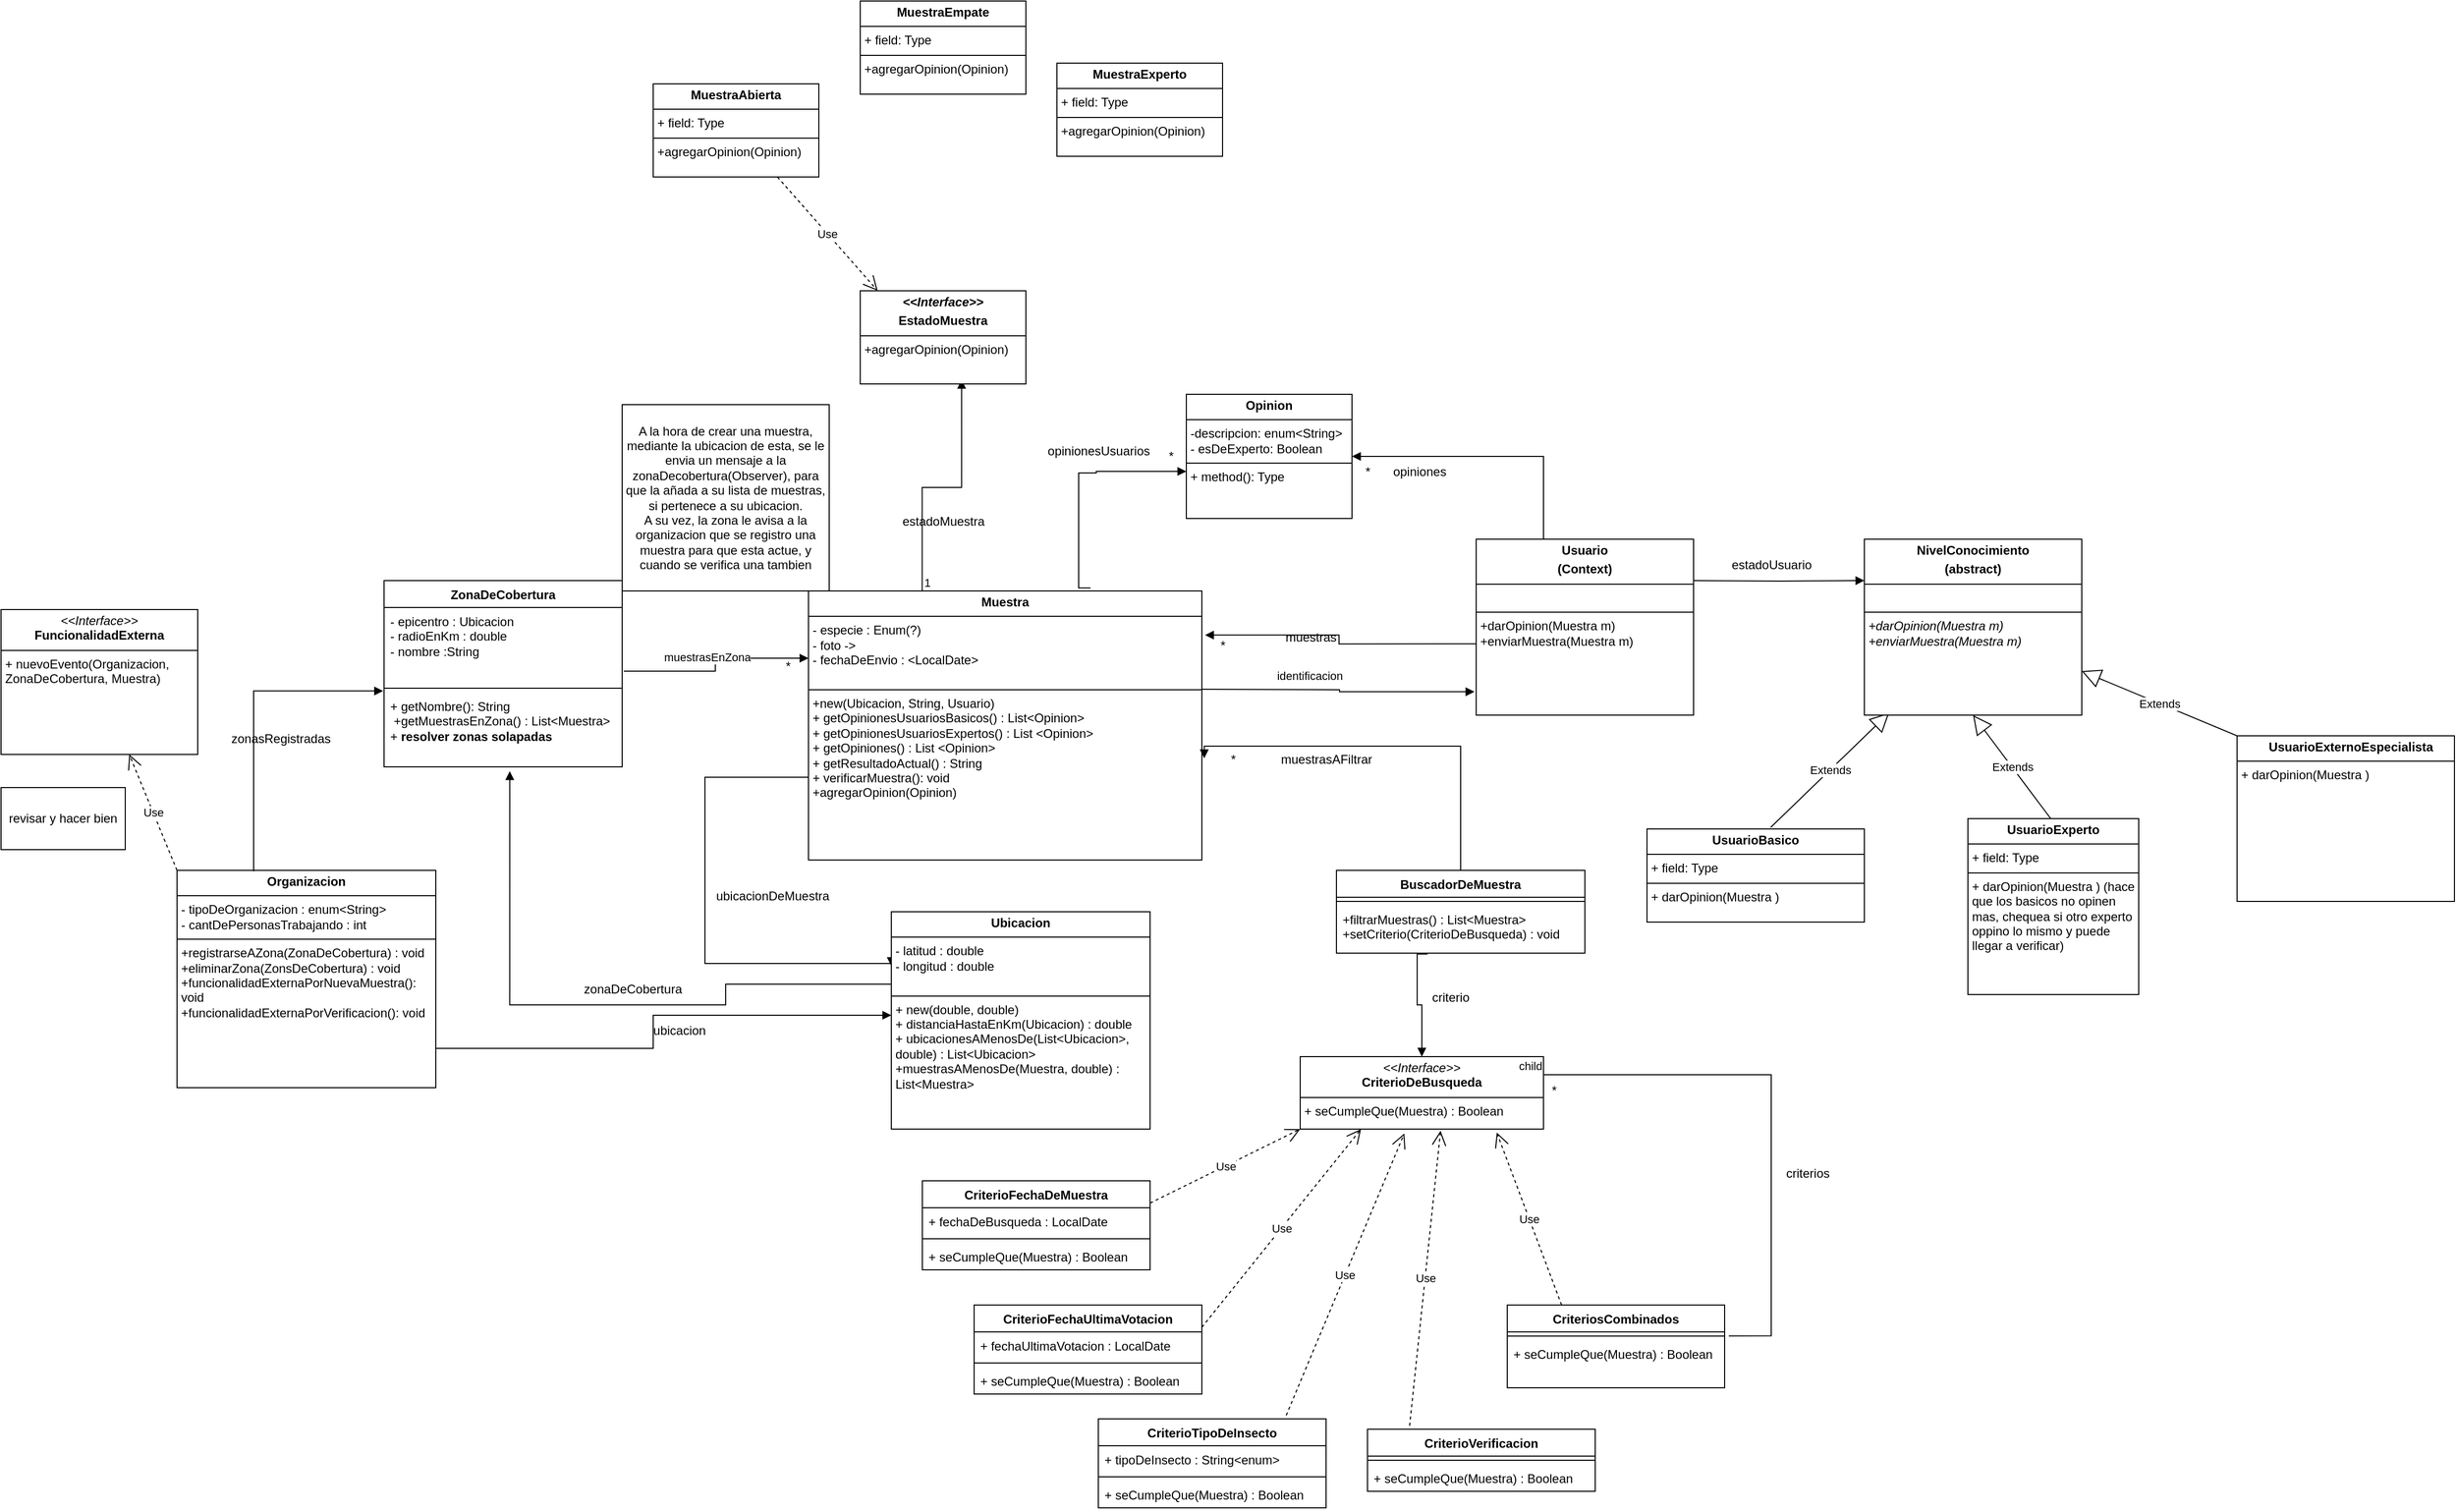 <mxfile version="27.1.1">
  <diagram name="Page-1" id="jhfdqh-tyM7XpAsOEEpZ">
    <mxGraphModel dx="2131" dy="1730" grid="1" gridSize="10" guides="1" tooltips="1" connect="1" arrows="1" fold="1" page="1" pageScale="1" pageWidth="850" pageHeight="1100" math="0" shadow="0">
      <root>
        <mxCell id="0" />
        <mxCell id="1" parent="0" />
        <mxCell id="4gVouVSnkJ0AU-x3zaor-5" value="&lt;p style=&quot;margin:0px;margin-top:4px;text-align:center;&quot;&gt;&lt;b&gt;Muestra&lt;/b&gt;&lt;/p&gt;&lt;hr size=&quot;1&quot; style=&quot;border-style:solid;&quot;&gt;&lt;p style=&quot;margin:0px;margin-left:4px;&quot;&gt;- especie : Enum(?)&lt;/p&gt;&lt;p style=&quot;margin:0px;margin-left:4px;&quot;&gt;- foto -&amp;gt;&amp;nbsp;&lt;/p&gt;&lt;p style=&quot;margin:0px;margin-left:4px;&quot;&gt;&lt;span style=&quot;background-color: transparent; color: light-dark(rgb(0, 0, 0), rgb(255, 255, 255));&quot;&gt;- fechaDeEnvio : &amp;lt;LocalDate&amp;gt;&lt;/span&gt;&lt;/p&gt;&lt;p style=&quot;margin:0px;margin-left:4px;&quot;&gt;&lt;br&gt;&lt;/p&gt;&lt;hr size=&quot;1&quot; style=&quot;border-style:solid;&quot;&gt;&lt;p style=&quot;margin:0px;margin-left:4px;&quot;&gt;+new(Ubicacion, String, Usuario)&lt;/p&gt;&lt;p style=&quot;margin:0px;margin-left:4px;&quot;&gt;+ getOpinionesUsuariosBasicos() : List&amp;lt;Opinion&amp;gt;&lt;/p&gt;&lt;p style=&quot;margin:0px;margin-left:4px;&quot;&gt;+ getOpinionesUsuariosExpertos() : List &amp;lt;Opinion&amp;gt;&lt;/p&gt;&lt;p style=&quot;margin:0px;margin-left:4px;&quot;&gt;+ getOpiniones() :&amp;nbsp;&lt;span style=&quot;background-color: transparent; color: light-dark(rgb(0, 0, 0), rgb(255, 255, 255));&quot;&gt;List &amp;lt;Opinion&amp;gt;&lt;/span&gt;&lt;/p&gt;&lt;p style=&quot;margin:0px;margin-left:4px;&quot;&gt;+ getResultadoActual() : String&lt;/p&gt;&lt;p style=&quot;margin:0px;margin-left:4px;&quot;&gt;+ verificarMuestra(): void&amp;nbsp;&lt;/p&gt;&lt;p style=&quot;margin:0px;margin-left:4px;&quot;&gt;+agregarOpinion(Opinion)&lt;/p&gt;" style="verticalAlign=top;align=left;overflow=fill;html=1;whiteSpace=wrap;" vertex="1" parent="1">
          <mxGeometry x="-20" y="90" width="380" height="260" as="geometry" />
        </mxCell>
        <mxCell id="4gVouVSnkJ0AU-x3zaor-7" value="&lt;p style=&quot;margin:0px;margin-top:4px;text-align:center;&quot;&gt;&lt;b&gt;UsuarioBasico&lt;/b&gt;&lt;/p&gt;&lt;hr size=&quot;1&quot; style=&quot;border-style:solid;&quot;&gt;&lt;p style=&quot;margin:0px;margin-left:4px;&quot;&gt;+ field: Type&lt;/p&gt;&lt;hr size=&quot;1&quot; style=&quot;border-style:solid;&quot;&gt;&lt;p style=&quot;margin:0px;margin-left:4px;&quot;&gt;+ darOpinion(Muestra )&lt;/p&gt;" style="verticalAlign=top;align=left;overflow=fill;html=1;whiteSpace=wrap;" vertex="1" parent="1">
          <mxGeometry x="790" y="320" width="210" height="90" as="geometry" />
        </mxCell>
        <mxCell id="4gVouVSnkJ0AU-x3zaor-8" value="&lt;p style=&quot;margin:0px;margin-top:4px;text-align:center;&quot;&gt;&lt;b&gt;UsuarioExperto&lt;/b&gt;&lt;/p&gt;&lt;hr size=&quot;1&quot; style=&quot;border-style:solid;&quot;&gt;&lt;p style=&quot;margin:0px;margin-left:4px;&quot;&gt;+ field: Type&lt;/p&gt;&lt;hr size=&quot;1&quot; style=&quot;border-style:solid;&quot;&gt;&lt;p style=&quot;margin:0px;margin-left:4px;&quot;&gt;+ darOpinion(Muestra ) (hace que los basicos no opinen mas, chequea si otro experto oppino lo mismo y puede llegar a verificar)&lt;/p&gt;" style="verticalAlign=top;align=left;overflow=fill;html=1;whiteSpace=wrap;" vertex="1" parent="1">
          <mxGeometry x="1100" y="310" width="165" height="170" as="geometry" />
        </mxCell>
        <mxCell id="4gVouVSnkJ0AU-x3zaor-9" value="&lt;p style=&quot;margin:0px;margin-top:4px;text-align:center;&quot;&gt;&lt;b&gt;Opinion&lt;/b&gt;&lt;/p&gt;&lt;hr size=&quot;1&quot; style=&quot;border-style:solid;&quot;&gt;&lt;p style=&quot;margin:0px;margin-left:4px;&quot;&gt;-descripcion: enum&amp;lt;String&amp;gt;&lt;/p&gt;&lt;p style=&quot;margin:0px;margin-left:4px;&quot;&gt;- esDeExperto: Boolean&lt;/p&gt;&lt;hr size=&quot;1&quot; style=&quot;border-style:solid;&quot;&gt;&lt;p style=&quot;margin:0px;margin-left:4px;&quot;&gt;+ method(): Type&lt;/p&gt;" style="verticalAlign=top;align=left;overflow=fill;html=1;whiteSpace=wrap;" vertex="1" parent="1">
          <mxGeometry x="345" y="-100" width="160" height="120" as="geometry" />
        </mxCell>
        <mxCell id="4gVouVSnkJ0AU-x3zaor-10" value="Extends" style="endArrow=block;endSize=16;endFill=0;html=1;rounded=0;entryX=0.114;entryY=0.987;entryDx=0;entryDy=0;entryPerimeter=0;exitX=0.569;exitY=-0.017;exitDx=0;exitDy=0;exitPerimeter=0;" edge="1" parent="1" source="4gVouVSnkJ0AU-x3zaor-7" target="4gVouVSnkJ0AU-x3zaor-50">
          <mxGeometry width="160" relative="1" as="geometry">
            <mxPoint x="920" y="320" as="sourcePoint" />
            <mxPoint x="1018.35" y="210" as="targetPoint" />
          </mxGeometry>
        </mxCell>
        <mxCell id="4gVouVSnkJ0AU-x3zaor-11" value="Extends" style="endArrow=block;endSize=16;endFill=0;html=1;rounded=0;entryX=0.5;entryY=1;entryDx=0;entryDy=0;" edge="1" parent="1" target="4gVouVSnkJ0AU-x3zaor-50">
          <mxGeometry width="160" relative="1" as="geometry">
            <mxPoint x="1180" y="310" as="sourcePoint" />
            <mxPoint x="890.0" y="190" as="targetPoint" />
          </mxGeometry>
        </mxCell>
        <mxCell id="4gVouVSnkJ0AU-x3zaor-12" value="" style="endArrow=block;endFill=1;html=1;edgeStyle=orthogonalEdgeStyle;align=left;verticalAlign=top;rounded=0;entryX=-0.008;entryY=0.867;entryDx=0;entryDy=0;entryPerimeter=0;" edge="1" parent="1" target="4gVouVSnkJ0AU-x3zaor-44">
          <mxGeometry x="-1" relative="1" as="geometry">
            <mxPoint x="360" y="185" as="sourcePoint" />
            <mxPoint x="620" y="180.5" as="targetPoint" />
          </mxGeometry>
        </mxCell>
        <mxCell id="4gVouVSnkJ0AU-x3zaor-14" value="identificacion" style="edgeLabel;html=1;align=center;verticalAlign=middle;resizable=0;points=[];" vertex="1" connectable="0" parent="4gVouVSnkJ0AU-x3zaor-12">
          <mxGeometry x="-0.371" y="3" relative="1" as="geometry">
            <mxPoint x="20" y="-11" as="offset" />
          </mxGeometry>
        </mxCell>
        <mxCell id="4gVouVSnkJ0AU-x3zaor-15" value="" style="endArrow=block;endFill=1;html=1;edgeStyle=orthogonalEdgeStyle;align=left;verticalAlign=top;rounded=0;entryX=1;entryY=0.5;entryDx=0;entryDy=0;exitX=0.346;exitY=0.005;exitDx=0;exitDy=0;exitPerimeter=0;" edge="1" parent="1" source="4gVouVSnkJ0AU-x3zaor-44" target="4gVouVSnkJ0AU-x3zaor-9">
          <mxGeometry x="-1" relative="1" as="geometry">
            <mxPoint x="690" y="70" as="sourcePoint" />
            <mxPoint x="665" y="-40" as="targetPoint" />
            <Array as="points">
              <mxPoint x="690" y="41" />
              <mxPoint x="690" y="-40" />
            </Array>
          </mxGeometry>
        </mxCell>
        <mxCell id="4gVouVSnkJ0AU-x3zaor-17" value="opiniones" style="text;html=1;align=center;verticalAlign=middle;resizable=0;points=[];autosize=1;strokeColor=none;fillColor=none;" vertex="1" parent="1">
          <mxGeometry x="535" y="-40" width="70" height="30" as="geometry" />
        </mxCell>
        <mxCell id="4gVouVSnkJ0AU-x3zaor-18" value="*" style="text;html=1;align=center;verticalAlign=middle;resizable=0;points=[];autosize=1;strokeColor=none;fillColor=none;" vertex="1" parent="1">
          <mxGeometry x="505" y="-40" width="30" height="30" as="geometry" />
        </mxCell>
        <mxCell id="4gVouVSnkJ0AU-x3zaor-19" value="1" style="text;html=1;align=center;verticalAlign=middle;resizable=0;points=[];autosize=1;strokeColor=none;fillColor=none;" vertex="1" parent="1">
          <mxGeometry x="660" y="30" width="30" height="30" as="geometry" />
        </mxCell>
        <mxCell id="4gVouVSnkJ0AU-x3zaor-21" value="" style="endArrow=block;endFill=1;html=1;edgeStyle=orthogonalEdgeStyle;align=left;verticalAlign=top;rounded=0;exitX=0.717;exitY=-0.011;exitDx=0;exitDy=0;exitPerimeter=0;" edge="1" parent="1" source="4gVouVSnkJ0AU-x3zaor-5">
          <mxGeometry x="-1" relative="1" as="geometry">
            <mxPoint x="240" y="80" as="sourcePoint" />
            <mxPoint x="345" y="-25.5" as="targetPoint" />
            <Array as="points">
              <mxPoint x="241" y="87" />
              <mxPoint x="241" y="-24" />
              <mxPoint x="258" y="-24" />
              <mxPoint x="258" y="-25" />
            </Array>
          </mxGeometry>
        </mxCell>
        <mxCell id="4gVouVSnkJ0AU-x3zaor-23" value="opinionesUsuarios" style="text;html=1;align=center;verticalAlign=middle;resizable=0;points=[];autosize=1;strokeColor=none;fillColor=none;" vertex="1" parent="1">
          <mxGeometry x="200" y="-60" width="120" height="30" as="geometry" />
        </mxCell>
        <mxCell id="4gVouVSnkJ0AU-x3zaor-24" value="*" style="text;html=1;align=center;verticalAlign=middle;resizable=0;points=[];autosize=1;strokeColor=none;fillColor=none;" vertex="1" parent="1">
          <mxGeometry x="315" y="-55" width="30" height="30" as="geometry" />
        </mxCell>
        <mxCell id="4gVouVSnkJ0AU-x3zaor-25" value="" style="endArrow=block;endFill=1;html=1;edgeStyle=orthogonalEdgeStyle;align=left;verticalAlign=top;rounded=0;exitX=0.006;exitY=0.595;exitDx=0;exitDy=0;exitPerimeter=0;entryX=1.008;entryY=0.164;entryDx=0;entryDy=0;entryPerimeter=0;" edge="1" parent="1" source="4gVouVSnkJ0AU-x3zaor-44" target="4gVouVSnkJ0AU-x3zaor-5">
          <mxGeometry x="-1" relative="1" as="geometry">
            <mxPoint x="619.68" y="136.7" as="sourcePoint" />
            <mxPoint x="550" y="130" as="targetPoint" />
          </mxGeometry>
        </mxCell>
        <mxCell id="4gVouVSnkJ0AU-x3zaor-27" value="muestras" style="text;html=1;align=center;verticalAlign=middle;resizable=0;points=[];autosize=1;strokeColor=none;fillColor=none;" vertex="1" parent="1">
          <mxGeometry x="430" y="120" width="70" height="30" as="geometry" />
        </mxCell>
        <mxCell id="4gVouVSnkJ0AU-x3zaor-28" value="*" style="text;html=1;align=center;verticalAlign=middle;resizable=0;points=[];autosize=1;strokeColor=none;fillColor=none;" vertex="1" parent="1">
          <mxGeometry x="365" y="128" width="30" height="30" as="geometry" />
        </mxCell>
        <mxCell id="4gVouVSnkJ0AU-x3zaor-29" value="&lt;p style=&quot;margin:0px;margin-top:4px;text-align:center;&quot;&gt;&lt;/p&gt;&lt;p style=&quot;margin:0px;margin-left:4px;&quot;&gt;&lt;b&gt;&lt;span style=&quot;white-space: pre;&quot;&gt;&#x9;&lt;/span&gt;UsuarioExternoEspecialista&lt;/b&gt;&lt;/p&gt;&lt;hr size=&quot;1&quot; style=&quot;border-style:solid;&quot;&gt;&lt;p style=&quot;margin:0px;margin-left:4px;&quot;&gt;+ darOpinion(Muestra )&lt;/p&gt;" style="verticalAlign=top;align=left;overflow=fill;html=1;whiteSpace=wrap;" vertex="1" parent="1">
          <mxGeometry x="1360" y="230" width="210" height="160" as="geometry" />
        </mxCell>
        <mxCell id="4gVouVSnkJ0AU-x3zaor-30" value="Extends" style="endArrow=block;endSize=16;endFill=0;html=1;rounded=0;entryX=1;entryY=0.75;entryDx=0;entryDy=0;exitX=0;exitY=0;exitDx=0;exitDy=0;" edge="1" parent="1" source="4gVouVSnkJ0AU-x3zaor-29" target="4gVouVSnkJ0AU-x3zaor-50">
          <mxGeometry width="160" relative="1" as="geometry">
            <mxPoint x="1110" y="340" as="sourcePoint" />
            <mxPoint x="930" y="260" as="targetPoint" />
          </mxGeometry>
        </mxCell>
        <mxCell id="4gVouVSnkJ0AU-x3zaor-35" value="&lt;p style=&quot;margin:0px;margin-top:4px;text-align:center;&quot;&gt;&lt;b&gt;Organizacion&lt;/b&gt;&lt;/p&gt;&lt;hr size=&quot;1&quot; style=&quot;border-style:solid;&quot;&gt;&lt;p style=&quot;margin:0px;margin-left:4px;&quot;&gt;- tipoDeOrganizacion : enum&amp;lt;String&amp;gt;&lt;/p&gt;&lt;p style=&quot;margin:0px;margin-left:4px;&quot;&gt;- cantDePersonasTrabajando : int&amp;nbsp;&lt;/p&gt;&lt;hr size=&quot;1&quot; style=&quot;border-style:solid;&quot;&gt;&lt;p style=&quot;margin:0px;margin-left:4px;&quot;&gt;+registrarseAZona(ZonaDeCobertura) : void&amp;nbsp;&lt;/p&gt;&lt;p style=&quot;margin:0px;margin-left:4px;&quot;&gt;+eliminarZona(ZonsDeCobertura) : void&amp;nbsp;&lt;/p&gt;&lt;p style=&quot;margin:0px;margin-left:4px;&quot;&gt;+funcionalidadExternaPorNuevaMuestra(): void&lt;/p&gt;&lt;p style=&quot;margin:0px;margin-left:4px;&quot;&gt;+funcionalidadExternaPorVerificacion(): void&lt;/p&gt;&lt;p style=&quot;margin:0px;margin-left:4px;&quot;&gt;&lt;br&gt;&lt;/p&gt;" style="verticalAlign=top;align=left;overflow=fill;html=1;whiteSpace=wrap;" vertex="1" parent="1">
          <mxGeometry x="-630" y="360" width="250" height="210" as="geometry" />
        </mxCell>
        <mxCell id="4gVouVSnkJ0AU-x3zaor-38" value="ubicacion" style="text;html=1;align=center;verticalAlign=middle;resizable=0;points=[];autosize=1;strokeColor=none;fillColor=none;" vertex="1" parent="1">
          <mxGeometry x="-180" y="500" width="70" height="30" as="geometry" />
        </mxCell>
        <mxCell id="4gVouVSnkJ0AU-x3zaor-40" value="" style="endArrow=block;endFill=1;html=1;edgeStyle=orthogonalEdgeStyle;align=left;verticalAlign=top;rounded=0;exitX=0;exitY=0.75;exitDx=0;exitDy=0;entryX=0;entryY=0.25;entryDx=0;entryDy=0;" edge="1" parent="1" source="4gVouVSnkJ0AU-x3zaor-5" target="4gVouVSnkJ0AU-x3zaor-39">
          <mxGeometry x="-1" relative="1" as="geometry">
            <mxPoint x="-240" y="35" as="sourcePoint" />
            <mxPoint x="-10" y="450" as="targetPoint" />
            <Array as="points">
              <mxPoint x="-120" y="270" />
              <mxPoint x="-120" y="450" />
              <mxPoint x="60" y="450" />
            </Array>
          </mxGeometry>
        </mxCell>
        <mxCell id="4gVouVSnkJ0AU-x3zaor-42" value="ubicacionDeMuestra" style="text;html=1;align=center;verticalAlign=middle;resizable=0;points=[];autosize=1;strokeColor=none;fillColor=none;" vertex="1" parent="1">
          <mxGeometry x="-120" y="370" width="130" height="30" as="geometry" />
        </mxCell>
        <mxCell id="4gVouVSnkJ0AU-x3zaor-44" value="&lt;p style=&quot;margin:0px;margin-top:4px;text-align:center;&quot;&gt;&lt;b&gt;Usuario&lt;/b&gt;&lt;/p&gt;&lt;p style=&quot;margin:0px;margin-top:4px;text-align:center;&quot;&gt;&lt;b&gt;(Context)&lt;/b&gt;&lt;/p&gt;&lt;hr size=&quot;1&quot; style=&quot;border-style:solid;&quot;&gt;&lt;p style=&quot;margin:0px;margin-left:4px;&quot;&gt;&lt;br&gt;&lt;/p&gt;&lt;hr size=&quot;1&quot; style=&quot;border-style:solid;&quot;&gt;&lt;p style=&quot;margin: 0px 0px 0px 4px;&quot;&gt;+darOpinion(Muestra m)&lt;/p&gt;&lt;p style=&quot;margin: 0px 0px 0px 4px;&quot;&gt;+enviarMuestra(Muestra m)&lt;/p&gt;" style="verticalAlign=top;align=left;overflow=fill;html=1;whiteSpace=wrap;" vertex="1" parent="1">
          <mxGeometry x="625" y="40" width="210" height="170" as="geometry" />
        </mxCell>
        <mxCell id="4gVouVSnkJ0AU-x3zaor-45" value="" style="endArrow=block;endFill=1;html=1;edgeStyle=orthogonalEdgeStyle;align=left;verticalAlign=top;rounded=0;entryX=0;entryY=0.235;entryDx=0;entryDy=0;entryPerimeter=0;" edge="1" parent="1" target="4gVouVSnkJ0AU-x3zaor-50">
          <mxGeometry x="-1" relative="1" as="geometry">
            <mxPoint x="835" y="80" as="sourcePoint" />
            <mxPoint x="995" y="80" as="targetPoint" />
          </mxGeometry>
        </mxCell>
        <mxCell id="4gVouVSnkJ0AU-x3zaor-48" value="estadoUsuario" style="text;html=1;align=center;verticalAlign=middle;resizable=0;points=[];autosize=1;strokeColor=none;fillColor=none;" vertex="1" parent="1">
          <mxGeometry x="860" y="50" width="100" height="30" as="geometry" />
        </mxCell>
        <mxCell id="4gVouVSnkJ0AU-x3zaor-50" value="&lt;p style=&quot;margin:0px;margin-top:4px;text-align:center;&quot;&gt;&lt;b&gt;NivelConocimiento&lt;/b&gt;&lt;/p&gt;&lt;p style=&quot;margin:0px;margin-top:4px;text-align:center;&quot;&gt;&lt;b&gt;(abstract)&lt;/b&gt;&lt;/p&gt;&lt;hr size=&quot;1&quot; style=&quot;border-style:solid;&quot;&gt;&lt;p style=&quot;margin:0px;margin-left:4px;&quot;&gt;&lt;br&gt;&lt;/p&gt;&lt;hr size=&quot;1&quot; style=&quot;border-style:solid;&quot;&gt;&lt;p style=&quot;margin: 0px 0px 0px 4px;&quot;&gt;&lt;i&gt;+darOpinion(Muestra m)&lt;/i&gt;&lt;/p&gt;&lt;p style=&quot;margin: 0px 0px 0px 4px;&quot;&gt;&lt;i&gt;+enviarMuestra(Muestra m)&lt;/i&gt;&lt;/p&gt;" style="verticalAlign=top;align=left;overflow=fill;html=1;whiteSpace=wrap;" vertex="1" parent="1">
          <mxGeometry x="1000" y="40" width="210" height="170" as="geometry" />
        </mxCell>
        <mxCell id="4gVouVSnkJ0AU-x3zaor-51" value="" style="endArrow=block;endFill=1;html=1;edgeStyle=orthogonalEdgeStyle;align=left;verticalAlign=top;rounded=0;" edge="1" parent="1" target="4gVouVSnkJ0AU-x3zaor-39">
          <mxGeometry x="-1" relative="1" as="geometry">
            <mxPoint x="-380" y="510" as="sourcePoint" />
            <mxPoint x="-190" y="-70" as="targetPoint" />
            <Array as="points">
              <mxPoint x="-170" y="532" />
              <mxPoint x="-170" y="500" />
            </Array>
          </mxGeometry>
        </mxCell>
        <mxCell id="4gVouVSnkJ0AU-x3zaor-39" value="&lt;p style=&quot;margin:0px;margin-top:4px;text-align:center;&quot;&gt;&lt;b&gt;Ubicacion&lt;/b&gt;&lt;/p&gt;&lt;hr size=&quot;1&quot; style=&quot;border-style:solid;&quot;&gt;&lt;p style=&quot;margin:0px;margin-left:4px;&quot;&gt;&lt;span style=&quot;background-color: transparent; color: light-dark(rgb(0, 0, 0), rgb(255, 255, 255));&quot;&gt;- latitud : double&amp;nbsp;&lt;/span&gt;&lt;/p&gt;&lt;p style=&quot;margin:0px;margin-left:4px;&quot;&gt;&lt;span style=&quot;background-color: transparent; color: light-dark(rgb(0, 0, 0), rgb(255, 255, 255));&quot;&gt;- longitud : double&lt;/span&gt;&lt;/p&gt;&lt;p style=&quot;margin:0px;margin-left:4px;&quot;&gt;&lt;br&gt;&lt;/p&gt;&lt;hr size=&quot;1&quot; style=&quot;border-style:solid;&quot;&gt;&lt;p style=&quot;margin:0px;margin-left:4px;&quot;&gt;+ new(double, double)&amp;nbsp;&lt;/p&gt;&lt;p style=&quot;margin:0px;margin-left:4px;&quot;&gt;+ distanciaHastaEnKm(Ubicacion) : double&lt;/p&gt;&lt;p style=&quot;margin:0px;margin-left:4px;&quot;&gt;+ ubicacionesAMenosDe(List&amp;lt;Ubicacion&amp;gt;, double) : List&amp;lt;Ubicacion&amp;gt;&lt;/p&gt;&lt;p style=&quot;margin:0px;margin-left:4px;&quot;&gt;+muestrasAMenosDe(Muestra, double) : List&amp;lt;Muestra&amp;gt;&lt;/p&gt;" style="verticalAlign=top;align=left;overflow=fill;html=1;whiteSpace=wrap;" vertex="1" parent="1">
          <mxGeometry x="60" y="400" width="250" height="210" as="geometry" />
        </mxCell>
        <mxCell id="4gVouVSnkJ0AU-x3zaor-56" value="ZonaDeCobertura" style="swimlane;fontStyle=1;align=center;verticalAlign=top;childLayout=stackLayout;horizontal=1;startSize=26;horizontalStack=0;resizeParent=1;resizeParentMax=0;resizeLast=0;collapsible=1;marginBottom=0;whiteSpace=wrap;html=1;" vertex="1" parent="1">
          <mxGeometry x="-430" y="80" width="230" height="180" as="geometry" />
        </mxCell>
        <mxCell id="4gVouVSnkJ0AU-x3zaor-57" value="- epicentro : Ubicacion&amp;nbsp;&lt;div&gt;- radioEnKm : double&lt;/div&gt;&lt;div&gt;- nombre :String&lt;/div&gt;&lt;div&gt;&lt;br&gt;&lt;/div&gt;" style="text;strokeColor=none;fillColor=none;align=left;verticalAlign=top;spacingLeft=4;spacingRight=4;overflow=hidden;rotatable=0;points=[[0,0.5],[1,0.5]];portConstraint=eastwest;whiteSpace=wrap;html=1;" vertex="1" parent="4gVouVSnkJ0AU-x3zaor-56">
          <mxGeometry y="26" width="230" height="74" as="geometry" />
        </mxCell>
        <mxCell id="4gVouVSnkJ0AU-x3zaor-58" value="" style="line;strokeWidth=1;fillColor=none;align=left;verticalAlign=middle;spacingTop=-1;spacingLeft=3;spacingRight=3;rotatable=0;labelPosition=right;points=[];portConstraint=eastwest;strokeColor=inherit;" vertex="1" parent="4gVouVSnkJ0AU-x3zaor-56">
          <mxGeometry y="100" width="230" height="8" as="geometry" />
        </mxCell>
        <mxCell id="4gVouVSnkJ0AU-x3zaor-59" value="+ getNombre(): String&lt;div&gt;&amp;nbsp;+getMuestrasEnZona() : List&amp;lt;Muestra&amp;gt;&lt;/div&gt;&lt;div&gt;+ &lt;b&gt;resolver zonas solapadas&lt;/b&gt;&lt;/div&gt;" style="text;strokeColor=none;fillColor=none;align=left;verticalAlign=top;spacingLeft=4;spacingRight=4;overflow=hidden;rotatable=0;points=[[0,0.5],[1,0.5]];portConstraint=eastwest;whiteSpace=wrap;html=1;" vertex="1" parent="4gVouVSnkJ0AU-x3zaor-56">
          <mxGeometry y="108" width="230" height="72" as="geometry" />
        </mxCell>
        <mxCell id="4gVouVSnkJ0AU-x3zaor-60" value="&lt;div style=&quot;&quot;&gt;&lt;span style=&quot;background-color: transparent; color: light-dark(rgb(0, 0, 0), rgb(255, 255, 255));&quot;&gt;A la hora de crear una muestra, mediante la ubicacion de esta, se le envia un mensaje a la zonaDecobertura(Observer), para que la añada a su lista de muestras, si pertenece a su ubicacion.&lt;br&gt;A su vez, la zona le avisa a la organizacion que se registro una muestra para que esta actue, y cuando se verifica una tambien&lt;/span&gt;&lt;/div&gt;" style="whiteSpace=wrap;html=1;align=center;" vertex="1" parent="1">
          <mxGeometry x="-200" y="-90" width="200" height="180" as="geometry" />
        </mxCell>
        <mxCell id="4gVouVSnkJ0AU-x3zaor-61" value="" style="endArrow=block;endFill=1;html=1;edgeStyle=orthogonalEdgeStyle;align=left;verticalAlign=top;rounded=0;entryX=0;entryY=0.25;entryDx=0;entryDy=0;exitX=1.007;exitY=0.831;exitDx=0;exitDy=0;exitPerimeter=0;" edge="1" parent="1" source="4gVouVSnkJ0AU-x3zaor-57" target="4gVouVSnkJ0AU-x3zaor-5">
          <mxGeometry x="-1" relative="1" as="geometry">
            <mxPoint x="-210" y="156" as="sourcePoint" />
            <mxPoint x="53" y="158" as="targetPoint" />
          </mxGeometry>
        </mxCell>
        <mxCell id="4gVouVSnkJ0AU-x3zaor-62" value="muestrasEnZona" style="edgeLabel;html=1;align=center;verticalAlign=middle;resizable=0;points=[];" vertex="1" connectable="0" parent="4gVouVSnkJ0AU-x3zaor-61">
          <mxGeometry x="-0.371" y="3" relative="1" as="geometry">
            <mxPoint x="20" y="-11" as="offset" />
          </mxGeometry>
        </mxCell>
        <mxCell id="4gVouVSnkJ0AU-x3zaor-63" value="*" style="text;html=1;align=center;verticalAlign=middle;resizable=0;points=[];autosize=1;strokeColor=none;fillColor=none;" vertex="1" parent="1">
          <mxGeometry x="-55" y="148" width="30" height="30" as="geometry" />
        </mxCell>
        <mxCell id="4gVouVSnkJ0AU-x3zaor-64" value="" style="endArrow=block;endFill=1;html=1;edgeStyle=orthogonalEdgeStyle;align=left;verticalAlign=top;rounded=0;exitX=0;exitY=0.5;exitDx=0;exitDy=0;entryX=0.528;entryY=1.058;entryDx=0;entryDy=0;entryPerimeter=0;" edge="1" parent="1" source="4gVouVSnkJ0AU-x3zaor-39" target="4gVouVSnkJ0AU-x3zaor-59">
          <mxGeometry x="-1" relative="1" as="geometry">
            <mxPoint x="-100" y="492" as="sourcePoint" />
            <mxPoint x="-350" y="550" as="targetPoint" />
            <Array as="points">
              <mxPoint x="60" y="470" />
              <mxPoint x="-100" y="470" />
              <mxPoint x="-100" y="490" />
              <mxPoint x="-309" y="490" />
            </Array>
          </mxGeometry>
        </mxCell>
        <mxCell id="4gVouVSnkJ0AU-x3zaor-65" value="zonaDeCobertura" style="text;html=1;align=center;verticalAlign=middle;resizable=0;points=[];autosize=1;strokeColor=none;fillColor=none;" vertex="1" parent="1">
          <mxGeometry x="-250" y="460" width="120" height="30" as="geometry" />
        </mxCell>
        <mxCell id="4gVouVSnkJ0AU-x3zaor-66" value="" style="endArrow=block;endFill=1;html=1;edgeStyle=orthogonalEdgeStyle;align=left;verticalAlign=top;rounded=0;exitX=0.296;exitY=0.004;exitDx=0;exitDy=0;exitPerimeter=0;entryX=-0.004;entryY=-0.019;entryDx=0;entryDy=0;entryPerimeter=0;" edge="1" parent="1" source="4gVouVSnkJ0AU-x3zaor-35" target="4gVouVSnkJ0AU-x3zaor-59">
          <mxGeometry x="-1" relative="1" as="geometry">
            <mxPoint x="-580" y="310" as="sourcePoint" />
            <mxPoint x="-460" y="180" as="targetPoint" />
            <Array as="points">
              <mxPoint x="-556" y="187" />
            </Array>
          </mxGeometry>
        </mxCell>
        <mxCell id="4gVouVSnkJ0AU-x3zaor-68" value="zonasRegistradas" style="text;html=1;align=center;verticalAlign=middle;resizable=0;points=[];autosize=1;strokeColor=none;fillColor=none;" vertex="1" parent="1">
          <mxGeometry x="-590" y="218" width="120" height="30" as="geometry" />
        </mxCell>
        <mxCell id="4gVouVSnkJ0AU-x3zaor-69" value="Use" style="endArrow=open;endSize=12;dashed=1;html=1;rounded=0;exitX=0;exitY=0;exitDx=0;exitDy=0;" edge="1" parent="1" source="4gVouVSnkJ0AU-x3zaor-35" target="4gVouVSnkJ0AU-x3zaor-70">
          <mxGeometry width="160" relative="1" as="geometry">
            <mxPoint x="-760" y="270" as="sourcePoint" />
            <mxPoint x="-640" y="230" as="targetPoint" />
          </mxGeometry>
        </mxCell>
        <mxCell id="4gVouVSnkJ0AU-x3zaor-70" value="&lt;p style=&quot;margin:0px;margin-top:4px;text-align:center;&quot;&gt;&lt;i&gt;&amp;lt;&amp;lt;Interface&amp;gt;&amp;gt;&lt;/i&gt;&lt;br&gt;&lt;b&gt;FuncionalidadExterna&lt;/b&gt;&lt;/p&gt;&lt;hr size=&quot;1&quot; style=&quot;border-style:solid;&quot;&gt;&lt;p style=&quot;margin:0px;margin-left:4px;&quot;&gt;+ nuevoEvento(Organizacion, ZonaDeCobertura, Muestra)&lt;/p&gt;" style="verticalAlign=top;align=left;overflow=fill;html=1;whiteSpace=wrap;" vertex="1" parent="1">
          <mxGeometry x="-800.0" y="108" width="190" height="140" as="geometry" />
        </mxCell>
        <mxCell id="4gVouVSnkJ0AU-x3zaor-73" value="revisar y hacer bien" style="whiteSpace=wrap;html=1;" vertex="1" parent="1">
          <mxGeometry x="-800" y="280" width="120" height="60" as="geometry" />
        </mxCell>
        <mxCell id="4gVouVSnkJ0AU-x3zaor-78" value="BuscadorDeMuestra" style="swimlane;fontStyle=1;align=center;verticalAlign=top;childLayout=stackLayout;horizontal=1;startSize=26;horizontalStack=0;resizeParent=1;resizeParentMax=0;resizeLast=0;collapsible=1;marginBottom=0;whiteSpace=wrap;html=1;" vertex="1" parent="1">
          <mxGeometry x="490" y="360" width="240" height="80" as="geometry" />
        </mxCell>
        <mxCell id="4gVouVSnkJ0AU-x3zaor-80" value="" style="line;strokeWidth=1;fillColor=none;align=left;verticalAlign=middle;spacingTop=-1;spacingLeft=3;spacingRight=3;rotatable=0;labelPosition=right;points=[];portConstraint=eastwest;strokeColor=inherit;" vertex="1" parent="4gVouVSnkJ0AU-x3zaor-78">
          <mxGeometry y="26" width="240" height="8" as="geometry" />
        </mxCell>
        <mxCell id="4gVouVSnkJ0AU-x3zaor-81" value="+filtrarMuestras() : List&amp;lt;Muestra&amp;gt;&lt;div&gt;+setCriterio(CriterioDeBusqueda) : void&lt;/div&gt;" style="text;strokeColor=none;fillColor=none;align=left;verticalAlign=top;spacingLeft=4;spacingRight=4;overflow=hidden;rotatable=0;points=[[0,0.5],[1,0.5]];portConstraint=eastwest;whiteSpace=wrap;html=1;" vertex="1" parent="4gVouVSnkJ0AU-x3zaor-78">
          <mxGeometry y="34" width="240" height="46" as="geometry" />
        </mxCell>
        <mxCell id="4gVouVSnkJ0AU-x3zaor-82" value="" style="endArrow=block;endFill=1;html=1;edgeStyle=orthogonalEdgeStyle;align=left;verticalAlign=top;rounded=0;exitX=0.5;exitY=0;exitDx=0;exitDy=0;entryX=1.006;entryY=0.622;entryDx=0;entryDy=0;entryPerimeter=0;" edge="1" parent="1" source="4gVouVSnkJ0AU-x3zaor-78" target="4gVouVSnkJ0AU-x3zaor-5">
          <mxGeometry x="-1" relative="1" as="geometry">
            <mxPoint x="460" y="260" as="sourcePoint" />
            <mxPoint x="620" y="260" as="targetPoint" />
            <Array as="points">
              <mxPoint x="570" y="240" />
              <mxPoint x="440" y="240" />
            </Array>
          </mxGeometry>
        </mxCell>
        <mxCell id="4gVouVSnkJ0AU-x3zaor-84" value="*" style="text;html=1;align=center;verticalAlign=middle;resizable=0;points=[];autosize=1;strokeColor=none;fillColor=none;" vertex="1" parent="1">
          <mxGeometry x="375" y="238" width="30" height="30" as="geometry" />
        </mxCell>
        <mxCell id="4gVouVSnkJ0AU-x3zaor-85" value="muestrasAFiltrar" style="text;html=1;align=center;verticalAlign=middle;resizable=0;points=[];autosize=1;strokeColor=none;fillColor=none;" vertex="1" parent="1">
          <mxGeometry x="425" y="238" width="110" height="30" as="geometry" />
        </mxCell>
        <mxCell id="4gVouVSnkJ0AU-x3zaor-92" value="&lt;p style=&quot;margin:0px;margin-top:4px;text-align:center;&quot;&gt;&lt;i&gt;&amp;lt;&amp;lt;Interface&amp;gt;&amp;gt;&lt;/i&gt;&lt;br&gt;&lt;b&gt;CriterioDeBusqueda&lt;/b&gt;&lt;/p&gt;&lt;hr size=&quot;1&quot; style=&quot;border-style:solid;&quot;&gt;&lt;p style=&quot;margin:0px;margin-left:4px;&quot;&gt;+ seCumpleQue(Muestra) : Boolean&lt;/p&gt;" style="verticalAlign=top;align=left;overflow=fill;html=1;whiteSpace=wrap;" vertex="1" parent="1">
          <mxGeometry x="455" y="540" width="235" height="70" as="geometry" />
        </mxCell>
        <mxCell id="4gVouVSnkJ0AU-x3zaor-93" value="CriterioFechaDeMuestra" style="swimlane;fontStyle=1;align=center;verticalAlign=top;childLayout=stackLayout;horizontal=1;startSize=26;horizontalStack=0;resizeParent=1;resizeParentMax=0;resizeLast=0;collapsible=1;marginBottom=0;whiteSpace=wrap;html=1;" vertex="1" parent="1">
          <mxGeometry x="90" y="660" width="220" height="86" as="geometry" />
        </mxCell>
        <mxCell id="4gVouVSnkJ0AU-x3zaor-94" value="+ fechaDeBusqueda : LocalDate" style="text;strokeColor=none;fillColor=none;align=left;verticalAlign=top;spacingLeft=4;spacingRight=4;overflow=hidden;rotatable=0;points=[[0,0.5],[1,0.5]];portConstraint=eastwest;whiteSpace=wrap;html=1;" vertex="1" parent="4gVouVSnkJ0AU-x3zaor-93">
          <mxGeometry y="26" width="220" height="26" as="geometry" />
        </mxCell>
        <mxCell id="4gVouVSnkJ0AU-x3zaor-95" value="" style="line;strokeWidth=1;fillColor=none;align=left;verticalAlign=middle;spacingTop=-1;spacingLeft=3;spacingRight=3;rotatable=0;labelPosition=right;points=[];portConstraint=eastwest;strokeColor=inherit;" vertex="1" parent="4gVouVSnkJ0AU-x3zaor-93">
          <mxGeometry y="52" width="220" height="8" as="geometry" />
        </mxCell>
        <mxCell id="4gVouVSnkJ0AU-x3zaor-96" value="+ seCumpleQue(Muestra) : Boolean" style="text;strokeColor=none;fillColor=none;align=left;verticalAlign=top;spacingLeft=4;spacingRight=4;overflow=hidden;rotatable=0;points=[[0,0.5],[1,0.5]];portConstraint=eastwest;whiteSpace=wrap;html=1;" vertex="1" parent="4gVouVSnkJ0AU-x3zaor-93">
          <mxGeometry y="60" width="220" height="26" as="geometry" />
        </mxCell>
        <mxCell id="4gVouVSnkJ0AU-x3zaor-97" value="CriteriosCombinados" style="swimlane;fontStyle=1;align=center;verticalAlign=top;childLayout=stackLayout;horizontal=1;startSize=26;horizontalStack=0;resizeParent=1;resizeParentMax=0;resizeLast=0;collapsible=1;marginBottom=0;whiteSpace=wrap;html=1;" vertex="1" parent="1">
          <mxGeometry x="655" y="780" width="210" height="80" as="geometry" />
        </mxCell>
        <mxCell id="4gVouVSnkJ0AU-x3zaor-99" value="" style="line;strokeWidth=1;fillColor=none;align=left;verticalAlign=middle;spacingTop=-1;spacingLeft=3;spacingRight=3;rotatable=0;labelPosition=right;points=[];portConstraint=eastwest;strokeColor=inherit;" vertex="1" parent="4gVouVSnkJ0AU-x3zaor-97">
          <mxGeometry y="26" width="210" height="8" as="geometry" />
        </mxCell>
        <mxCell id="4gVouVSnkJ0AU-x3zaor-100" value="+ seCumpleQue(Muestra) : Boolean" style="text;strokeColor=none;fillColor=none;align=left;verticalAlign=top;spacingLeft=4;spacingRight=4;overflow=hidden;rotatable=0;points=[[0,0.5],[1,0.5]];portConstraint=eastwest;whiteSpace=wrap;html=1;" vertex="1" parent="4gVouVSnkJ0AU-x3zaor-97">
          <mxGeometry y="34" width="210" height="46" as="geometry" />
        </mxCell>
        <mxCell id="4gVouVSnkJ0AU-x3zaor-103" value="" style="endArrow=none;html=1;edgeStyle=orthogonalEdgeStyle;rounded=0;entryX=1;entryY=0.25;entryDx=0;entryDy=0;exitX=1.019;exitY=-0.091;exitDx=0;exitDy=0;exitPerimeter=0;" edge="1" parent="1" source="4gVouVSnkJ0AU-x3zaor-100" target="4gVouVSnkJ0AU-x3zaor-92">
          <mxGeometry relative="1" as="geometry">
            <mxPoint x="815" y="759.38" as="sourcePoint" />
            <mxPoint x="860" y="560" as="targetPoint" />
            <Array as="points">
              <mxPoint x="910" y="810" />
              <mxPoint x="910" y="558" />
            </Array>
          </mxGeometry>
        </mxCell>
        <mxCell id="4gVouVSnkJ0AU-x3zaor-105" value="child" style="edgeLabel;resizable=0;html=1;align=right;verticalAlign=bottom;" connectable="0" vertex="1" parent="4gVouVSnkJ0AU-x3zaor-103">
          <mxGeometry x="1" relative="1" as="geometry" />
        </mxCell>
        <mxCell id="4gVouVSnkJ0AU-x3zaor-106" value="criterios" style="text;html=1;align=center;verticalAlign=middle;resizable=0;points=[];autosize=1;strokeColor=none;fillColor=none;" vertex="1" parent="1">
          <mxGeometry x="910" y="638" width="70" height="30" as="geometry" />
        </mxCell>
        <mxCell id="4gVouVSnkJ0AU-x3zaor-107" value="*" style="text;html=1;align=center;verticalAlign=middle;resizable=0;points=[];autosize=1;strokeColor=none;fillColor=none;" vertex="1" parent="1">
          <mxGeometry x="685" y="558" width="30" height="30" as="geometry" />
        </mxCell>
        <mxCell id="4gVouVSnkJ0AU-x3zaor-109" value="" style="endArrow=block;endFill=1;html=1;edgeStyle=orthogonalEdgeStyle;align=left;verticalAlign=top;rounded=0;exitX=0.367;exitY=1.018;exitDx=0;exitDy=0;exitPerimeter=0;entryX=0.5;entryY=0;entryDx=0;entryDy=0;" edge="1" parent="1" source="4gVouVSnkJ0AU-x3zaor-81" target="4gVouVSnkJ0AU-x3zaor-92">
          <mxGeometry x="-1" relative="1" as="geometry">
            <mxPoint x="535" y="480" as="sourcePoint" />
            <mxPoint x="695" y="480" as="targetPoint" />
            <Array as="points">
              <mxPoint x="568" y="441" />
              <mxPoint x="568" y="490" />
              <mxPoint x="573" y="490" />
            </Array>
          </mxGeometry>
        </mxCell>
        <mxCell id="4gVouVSnkJ0AU-x3zaor-112" value="criterio" style="text;html=1;align=center;verticalAlign=middle;resizable=0;points=[];autosize=1;strokeColor=none;fillColor=none;" vertex="1" parent="1">
          <mxGeometry x="570" y="468" width="60" height="30" as="geometry" />
        </mxCell>
        <mxCell id="4gVouVSnkJ0AU-x3zaor-113" value="CriterioFechaUltimaVotacion" style="swimlane;fontStyle=1;align=center;verticalAlign=top;childLayout=stackLayout;horizontal=1;startSize=26;horizontalStack=0;resizeParent=1;resizeParentMax=0;resizeLast=0;collapsible=1;marginBottom=0;whiteSpace=wrap;html=1;" vertex="1" parent="1">
          <mxGeometry x="140" y="780" width="220" height="86" as="geometry" />
        </mxCell>
        <mxCell id="4gVouVSnkJ0AU-x3zaor-114" value="+ fechaUltimaVotacion : LocalDate" style="text;strokeColor=none;fillColor=none;align=left;verticalAlign=top;spacingLeft=4;spacingRight=4;overflow=hidden;rotatable=0;points=[[0,0.5],[1,0.5]];portConstraint=eastwest;whiteSpace=wrap;html=1;" vertex="1" parent="4gVouVSnkJ0AU-x3zaor-113">
          <mxGeometry y="26" width="220" height="26" as="geometry" />
        </mxCell>
        <mxCell id="4gVouVSnkJ0AU-x3zaor-115" value="" style="line;strokeWidth=1;fillColor=none;align=left;verticalAlign=middle;spacingTop=-1;spacingLeft=3;spacingRight=3;rotatable=0;labelPosition=right;points=[];portConstraint=eastwest;strokeColor=inherit;" vertex="1" parent="4gVouVSnkJ0AU-x3zaor-113">
          <mxGeometry y="52" width="220" height="8" as="geometry" />
        </mxCell>
        <mxCell id="4gVouVSnkJ0AU-x3zaor-116" value="+ seCumpleQue(Muestra) : Boolean" style="text;strokeColor=none;fillColor=none;align=left;verticalAlign=top;spacingLeft=4;spacingRight=4;overflow=hidden;rotatable=0;points=[[0,0.5],[1,0.5]];portConstraint=eastwest;whiteSpace=wrap;html=1;" vertex="1" parent="4gVouVSnkJ0AU-x3zaor-113">
          <mxGeometry y="60" width="220" height="26" as="geometry" />
        </mxCell>
        <mxCell id="4gVouVSnkJ0AU-x3zaor-117" value="CriterioTipoDeInsecto" style="swimlane;fontStyle=1;align=center;verticalAlign=top;childLayout=stackLayout;horizontal=1;startSize=26;horizontalStack=0;resizeParent=1;resizeParentMax=0;resizeLast=0;collapsible=1;marginBottom=0;whiteSpace=wrap;html=1;" vertex="1" parent="1">
          <mxGeometry x="260" y="890" width="220" height="86" as="geometry" />
        </mxCell>
        <mxCell id="4gVouVSnkJ0AU-x3zaor-118" value="+ tipoDeInsecto : String&amp;lt;enum&amp;gt;" style="text;strokeColor=none;fillColor=none;align=left;verticalAlign=top;spacingLeft=4;spacingRight=4;overflow=hidden;rotatable=0;points=[[0,0.5],[1,0.5]];portConstraint=eastwest;whiteSpace=wrap;html=1;" vertex="1" parent="4gVouVSnkJ0AU-x3zaor-117">
          <mxGeometry y="26" width="220" height="26" as="geometry" />
        </mxCell>
        <mxCell id="4gVouVSnkJ0AU-x3zaor-119" value="" style="line;strokeWidth=1;fillColor=none;align=left;verticalAlign=middle;spacingTop=-1;spacingLeft=3;spacingRight=3;rotatable=0;labelPosition=right;points=[];portConstraint=eastwest;strokeColor=inherit;" vertex="1" parent="4gVouVSnkJ0AU-x3zaor-117">
          <mxGeometry y="52" width="220" height="8" as="geometry" />
        </mxCell>
        <mxCell id="4gVouVSnkJ0AU-x3zaor-120" value="+ seCumpleQue(Muestra) : Boolean" style="text;strokeColor=none;fillColor=none;align=left;verticalAlign=top;spacingLeft=4;spacingRight=4;overflow=hidden;rotatable=0;points=[[0,0.5],[1,0.5]];portConstraint=eastwest;whiteSpace=wrap;html=1;" vertex="1" parent="4gVouVSnkJ0AU-x3zaor-117">
          <mxGeometry y="60" width="220" height="26" as="geometry" />
        </mxCell>
        <mxCell id="4gVouVSnkJ0AU-x3zaor-121" value="CriterioVerificacion" style="swimlane;fontStyle=1;align=center;verticalAlign=top;childLayout=stackLayout;horizontal=1;startSize=26;horizontalStack=0;resizeParent=1;resizeParentMax=0;resizeLast=0;collapsible=1;marginBottom=0;whiteSpace=wrap;html=1;" vertex="1" parent="1">
          <mxGeometry x="520" y="900" width="220" height="60" as="geometry" />
        </mxCell>
        <mxCell id="4gVouVSnkJ0AU-x3zaor-123" value="" style="line;strokeWidth=1;fillColor=none;align=left;verticalAlign=middle;spacingTop=-1;spacingLeft=3;spacingRight=3;rotatable=0;labelPosition=right;points=[];portConstraint=eastwest;strokeColor=inherit;" vertex="1" parent="4gVouVSnkJ0AU-x3zaor-121">
          <mxGeometry y="26" width="220" height="8" as="geometry" />
        </mxCell>
        <mxCell id="4gVouVSnkJ0AU-x3zaor-124" value="+ seCumpleQue(Muestra) : Boolean" style="text;strokeColor=none;fillColor=none;align=left;verticalAlign=top;spacingLeft=4;spacingRight=4;overflow=hidden;rotatable=0;points=[[0,0.5],[1,0.5]];portConstraint=eastwest;whiteSpace=wrap;html=1;" vertex="1" parent="4gVouVSnkJ0AU-x3zaor-121">
          <mxGeometry y="34" width="220" height="26" as="geometry" />
        </mxCell>
        <mxCell id="4gVouVSnkJ0AU-x3zaor-125" value="Use" style="endArrow=open;endSize=12;dashed=1;html=1;rounded=0;exitX=1;exitY=0.25;exitDx=0;exitDy=0;entryX=0;entryY=1;entryDx=0;entryDy=0;" edge="1" parent="1" source="4gVouVSnkJ0AU-x3zaor-93" target="4gVouVSnkJ0AU-x3zaor-92">
          <mxGeometry width="160" relative="1" as="geometry">
            <mxPoint x="470" y="780" as="sourcePoint" />
            <mxPoint x="630" y="780" as="targetPoint" />
          </mxGeometry>
        </mxCell>
        <mxCell id="4gVouVSnkJ0AU-x3zaor-126" value="Use" style="endArrow=open;endSize=12;dashed=1;html=1;rounded=0;exitX=1;exitY=0.25;exitDx=0;exitDy=0;entryX=0.25;entryY=1;entryDx=0;entryDy=0;" edge="1" parent="1" source="4gVouVSnkJ0AU-x3zaor-113" target="4gVouVSnkJ0AU-x3zaor-92">
          <mxGeometry width="160" relative="1" as="geometry">
            <mxPoint x="380" y="802" as="sourcePoint" />
            <mxPoint x="525" y="730" as="targetPoint" />
          </mxGeometry>
        </mxCell>
        <mxCell id="4gVouVSnkJ0AU-x3zaor-127" value="Use" style="endArrow=open;endSize=12;dashed=1;html=1;rounded=0;exitX=0.825;exitY=-0.039;exitDx=0;exitDy=0;entryX=0.428;entryY=1.06;entryDx=0;entryDy=0;exitPerimeter=0;entryPerimeter=0;" edge="1" parent="1" source="4gVouVSnkJ0AU-x3zaor-117" target="4gVouVSnkJ0AU-x3zaor-92">
          <mxGeometry width="160" relative="1" as="geometry">
            <mxPoint x="480" y="862" as="sourcePoint" />
            <mxPoint x="625" y="790" as="targetPoint" />
          </mxGeometry>
        </mxCell>
        <mxCell id="4gVouVSnkJ0AU-x3zaor-128" value="Use" style="endArrow=open;endSize=12;dashed=1;html=1;rounded=0;exitX=0.185;exitY=-0.056;exitDx=0;exitDy=0;entryX=0.577;entryY=1.024;entryDx=0;entryDy=0;exitPerimeter=0;entryPerimeter=0;" edge="1" parent="1" source="4gVouVSnkJ0AU-x3zaor-121" target="4gVouVSnkJ0AU-x3zaor-92">
          <mxGeometry width="160" relative="1" as="geometry">
            <mxPoint x="530" y="892" as="sourcePoint" />
            <mxPoint x="675" y="820" as="targetPoint" />
          </mxGeometry>
        </mxCell>
        <mxCell id="4gVouVSnkJ0AU-x3zaor-129" value="Use" style="endArrow=open;endSize=12;dashed=1;html=1;rounded=0;exitX=0.25;exitY=0;exitDx=0;exitDy=0;entryX=0.808;entryY=1.048;entryDx=0;entryDy=0;entryPerimeter=0;" edge="1" parent="1" source="4gVouVSnkJ0AU-x3zaor-97" target="4gVouVSnkJ0AU-x3zaor-92">
          <mxGeometry width="160" relative="1" as="geometry">
            <mxPoint x="620" y="722" as="sourcePoint" />
            <mxPoint x="765" y="650" as="targetPoint" />
          </mxGeometry>
        </mxCell>
        <mxCell id="4gVouVSnkJ0AU-x3zaor-130" value="Use" style="endArrow=open;endSize=12;dashed=1;html=1;rounded=0;entryX=0.105;entryY=-0.001;entryDx=0;entryDy=0;entryPerimeter=0;exitX=0.75;exitY=1;exitDx=0;exitDy=0;" edge="1" parent="1" source="4gVouVSnkJ0AU-x3zaor-135" target="4gVouVSnkJ0AU-x3zaor-134">
          <mxGeometry width="160" relative="1" as="geometry">
            <mxPoint x="-50" y="-300" as="sourcePoint" />
            <mxPoint x="-10" y="-360" as="targetPoint" />
          </mxGeometry>
        </mxCell>
        <mxCell id="4gVouVSnkJ0AU-x3zaor-131" value="" style="endArrow=block;endFill=1;html=1;edgeStyle=orthogonalEdgeStyle;align=left;verticalAlign=top;rounded=0;exitX=0.289;exitY=0;exitDx=0;exitDy=0;exitPerimeter=0;entryX=0.612;entryY=0.956;entryDx=0;entryDy=0;entryPerimeter=0;" edge="1" parent="1" source="4gVouVSnkJ0AU-x3zaor-5" target="4gVouVSnkJ0AU-x3zaor-134">
          <mxGeometry x="-1" y="-45" relative="1" as="geometry">
            <mxPoint x="90" y="70" as="sourcePoint" />
            <mxPoint x="120" y="-110" as="targetPoint" />
            <mxPoint x="-25" y="40" as="offset" />
          </mxGeometry>
        </mxCell>
        <mxCell id="4gVouVSnkJ0AU-x3zaor-132" value="1" style="edgeLabel;resizable=0;html=1;align=left;verticalAlign=bottom;" connectable="0" vertex="1" parent="4gVouVSnkJ0AU-x3zaor-131">
          <mxGeometry x="-1" relative="1" as="geometry" />
        </mxCell>
        <mxCell id="4gVouVSnkJ0AU-x3zaor-133" value="estadoMuestra" style="text;html=1;align=center;verticalAlign=middle;resizable=0;points=[];autosize=1;strokeColor=none;fillColor=none;" vertex="1" parent="1">
          <mxGeometry x="60" y="8" width="100" height="30" as="geometry" />
        </mxCell>
        <mxCell id="4gVouVSnkJ0AU-x3zaor-134" value="&lt;p style=&quot;margin:0px;margin-top:4px;text-align:center;&quot;&gt;&lt;b&gt;&lt;i&gt;&amp;lt;&amp;lt;Interface&amp;gt;&amp;gt;&lt;/i&gt;&lt;/b&gt;&lt;/p&gt;&lt;p style=&quot;margin:0px;margin-top:4px;text-align:center;&quot;&gt;&lt;b&gt;EstadoMuestra&lt;/b&gt;&lt;/p&gt;&lt;hr size=&quot;1&quot; style=&quot;border-style:solid;&quot;&gt;&lt;p style=&quot;margin:0px;margin-left:4px;&quot;&gt;+agregarOpinion(Opinion)&lt;/p&gt;" style="verticalAlign=top;align=left;overflow=fill;html=1;whiteSpace=wrap;" vertex="1" parent="1">
          <mxGeometry x="30" y="-200" width="160" height="90" as="geometry" />
        </mxCell>
        <mxCell id="4gVouVSnkJ0AU-x3zaor-135" value="&lt;p style=&quot;margin:0px;margin-top:4px;text-align:center;&quot;&gt;&lt;b&gt;MuestraAbierta&lt;/b&gt;&lt;/p&gt;&lt;hr size=&quot;1&quot; style=&quot;border-style:solid;&quot;&gt;&lt;p style=&quot;margin:0px;margin-left:4px;&quot;&gt;+ field: Type&lt;/p&gt;&lt;hr size=&quot;1&quot; style=&quot;border-style:solid;&quot;&gt;&lt;p style=&quot;margin:0px;margin-left:4px;&quot;&gt;+agregarOpinion(Opinion)&lt;/p&gt;" style="verticalAlign=top;align=left;overflow=fill;html=1;whiteSpace=wrap;" vertex="1" parent="1">
          <mxGeometry x="-170" y="-400" width="160" height="90" as="geometry" />
        </mxCell>
        <mxCell id="4gVouVSnkJ0AU-x3zaor-136" value="&lt;p style=&quot;margin:0px;margin-top:4px;text-align:center;&quot;&gt;&lt;b style=&quot;text-align: left;&quot;&gt;MuestraEmpate&lt;/b&gt;&lt;/p&gt;&lt;hr size=&quot;1&quot; style=&quot;border-style:solid;&quot;&gt;&lt;p style=&quot;margin:0px;margin-left:4px;&quot;&gt;+ field: Type&lt;/p&gt;&lt;hr size=&quot;1&quot; style=&quot;border-style:solid;&quot;&gt;&lt;p style=&quot;margin:0px;margin-left:4px;&quot;&gt;+agregarOpinion(Opinion)&lt;/p&gt;" style="verticalAlign=top;align=left;overflow=fill;html=1;whiteSpace=wrap;" vertex="1" parent="1">
          <mxGeometry x="30" y="-480" width="160" height="90" as="geometry" />
        </mxCell>
        <mxCell id="4gVouVSnkJ0AU-x3zaor-137" value="&lt;p style=&quot;margin:0px;margin-top:4px;text-align:center;&quot;&gt;&lt;b style=&quot;text-align: left;&quot;&gt;MuestraExperto&lt;/b&gt;&lt;/p&gt;&lt;hr size=&quot;1&quot; style=&quot;border-style:solid;&quot;&gt;&lt;p style=&quot;margin:0px;margin-left:4px;&quot;&gt;+ field: Type&lt;/p&gt;&lt;hr size=&quot;1&quot; style=&quot;border-style:solid;&quot;&gt;&lt;p style=&quot;margin:0px;margin-left:4px;&quot;&gt;+agregarOpinion(Opinion)&lt;/p&gt;" style="verticalAlign=top;align=left;overflow=fill;html=1;whiteSpace=wrap;" vertex="1" parent="1">
          <mxGeometry x="220" y="-420" width="160" height="90" as="geometry" />
        </mxCell>
      </root>
    </mxGraphModel>
  </diagram>
</mxfile>
